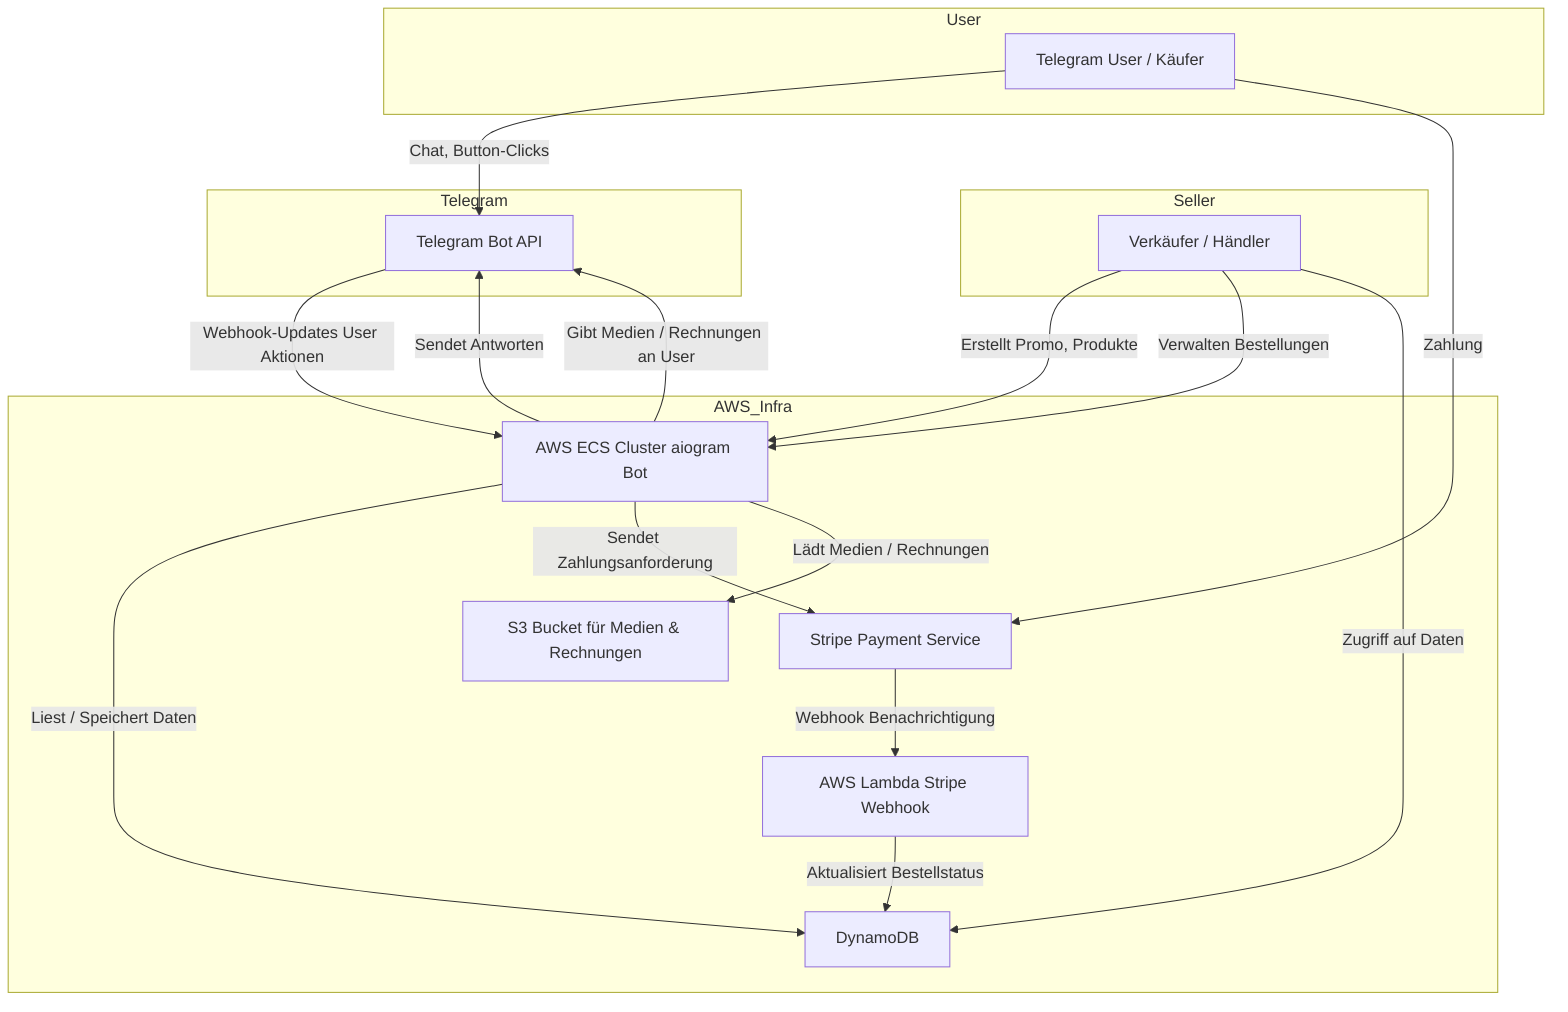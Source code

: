 flowchart TD
    subgraph User
        U[Telegram User / Käufer]
    end

    subgraph Seller
        S[Verkäufer / Händler]
    end

    subgraph Telegram
        B[Telegram Bot API]
    end

    subgraph AWS_Infra
        ECS[AWS ECS Cluster aiogram Bot]
        Lambda[AWS Lambda Stripe Webhook]
        DynamoDB[DynamoDB]
        Stripe[Stripe Payment Service]
        S3[S3 Bucket für Medien & Rechnungen]
    end

    %% Verbindungen
    U -->|Chat, Button-Clicks| B
    B -->|Webhook-Updates User Aktionen| ECS
    ECS -->|Liest / Speichert Daten| DynamoDB
    ECS -->|Sendet Antworten| B
    ECS -->|Sendet Zahlungsanforderung| Stripe
    Stripe -->|Webhook Benachrichtigung| Lambda
    Lambda -->|Aktualisiert Bestellstatus| DynamoDB
    ECS -->|Lädt Medien / Rechnungen| S3
    ECS -->|Gibt Medien / Rechnungen an User| B

    %% Verkäufer Interaktionen
    S -->|Erstellt Promo, Produkte| ECS
    S -->|Verwalten Bestellungen| ECS
    S -->|Zugriff auf Daten| DynamoDB

    %% Payment Flow
    U -->|Zahlung| Stripe